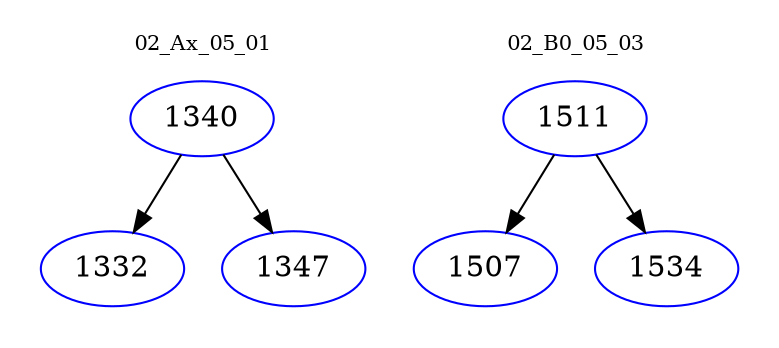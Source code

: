 digraph{
subgraph cluster_0 {
color = white
label = "02_Ax_05_01";
fontsize=10;
T0_1340 [label="1340", color="blue"]
T0_1340 -> T0_1332 [color="black"]
T0_1332 [label="1332", color="blue"]
T0_1340 -> T0_1347 [color="black"]
T0_1347 [label="1347", color="blue"]
}
subgraph cluster_1 {
color = white
label = "02_B0_05_03";
fontsize=10;
T1_1511 [label="1511", color="blue"]
T1_1511 -> T1_1507 [color="black"]
T1_1507 [label="1507", color="blue"]
T1_1511 -> T1_1534 [color="black"]
T1_1534 [label="1534", color="blue"]
}
}
